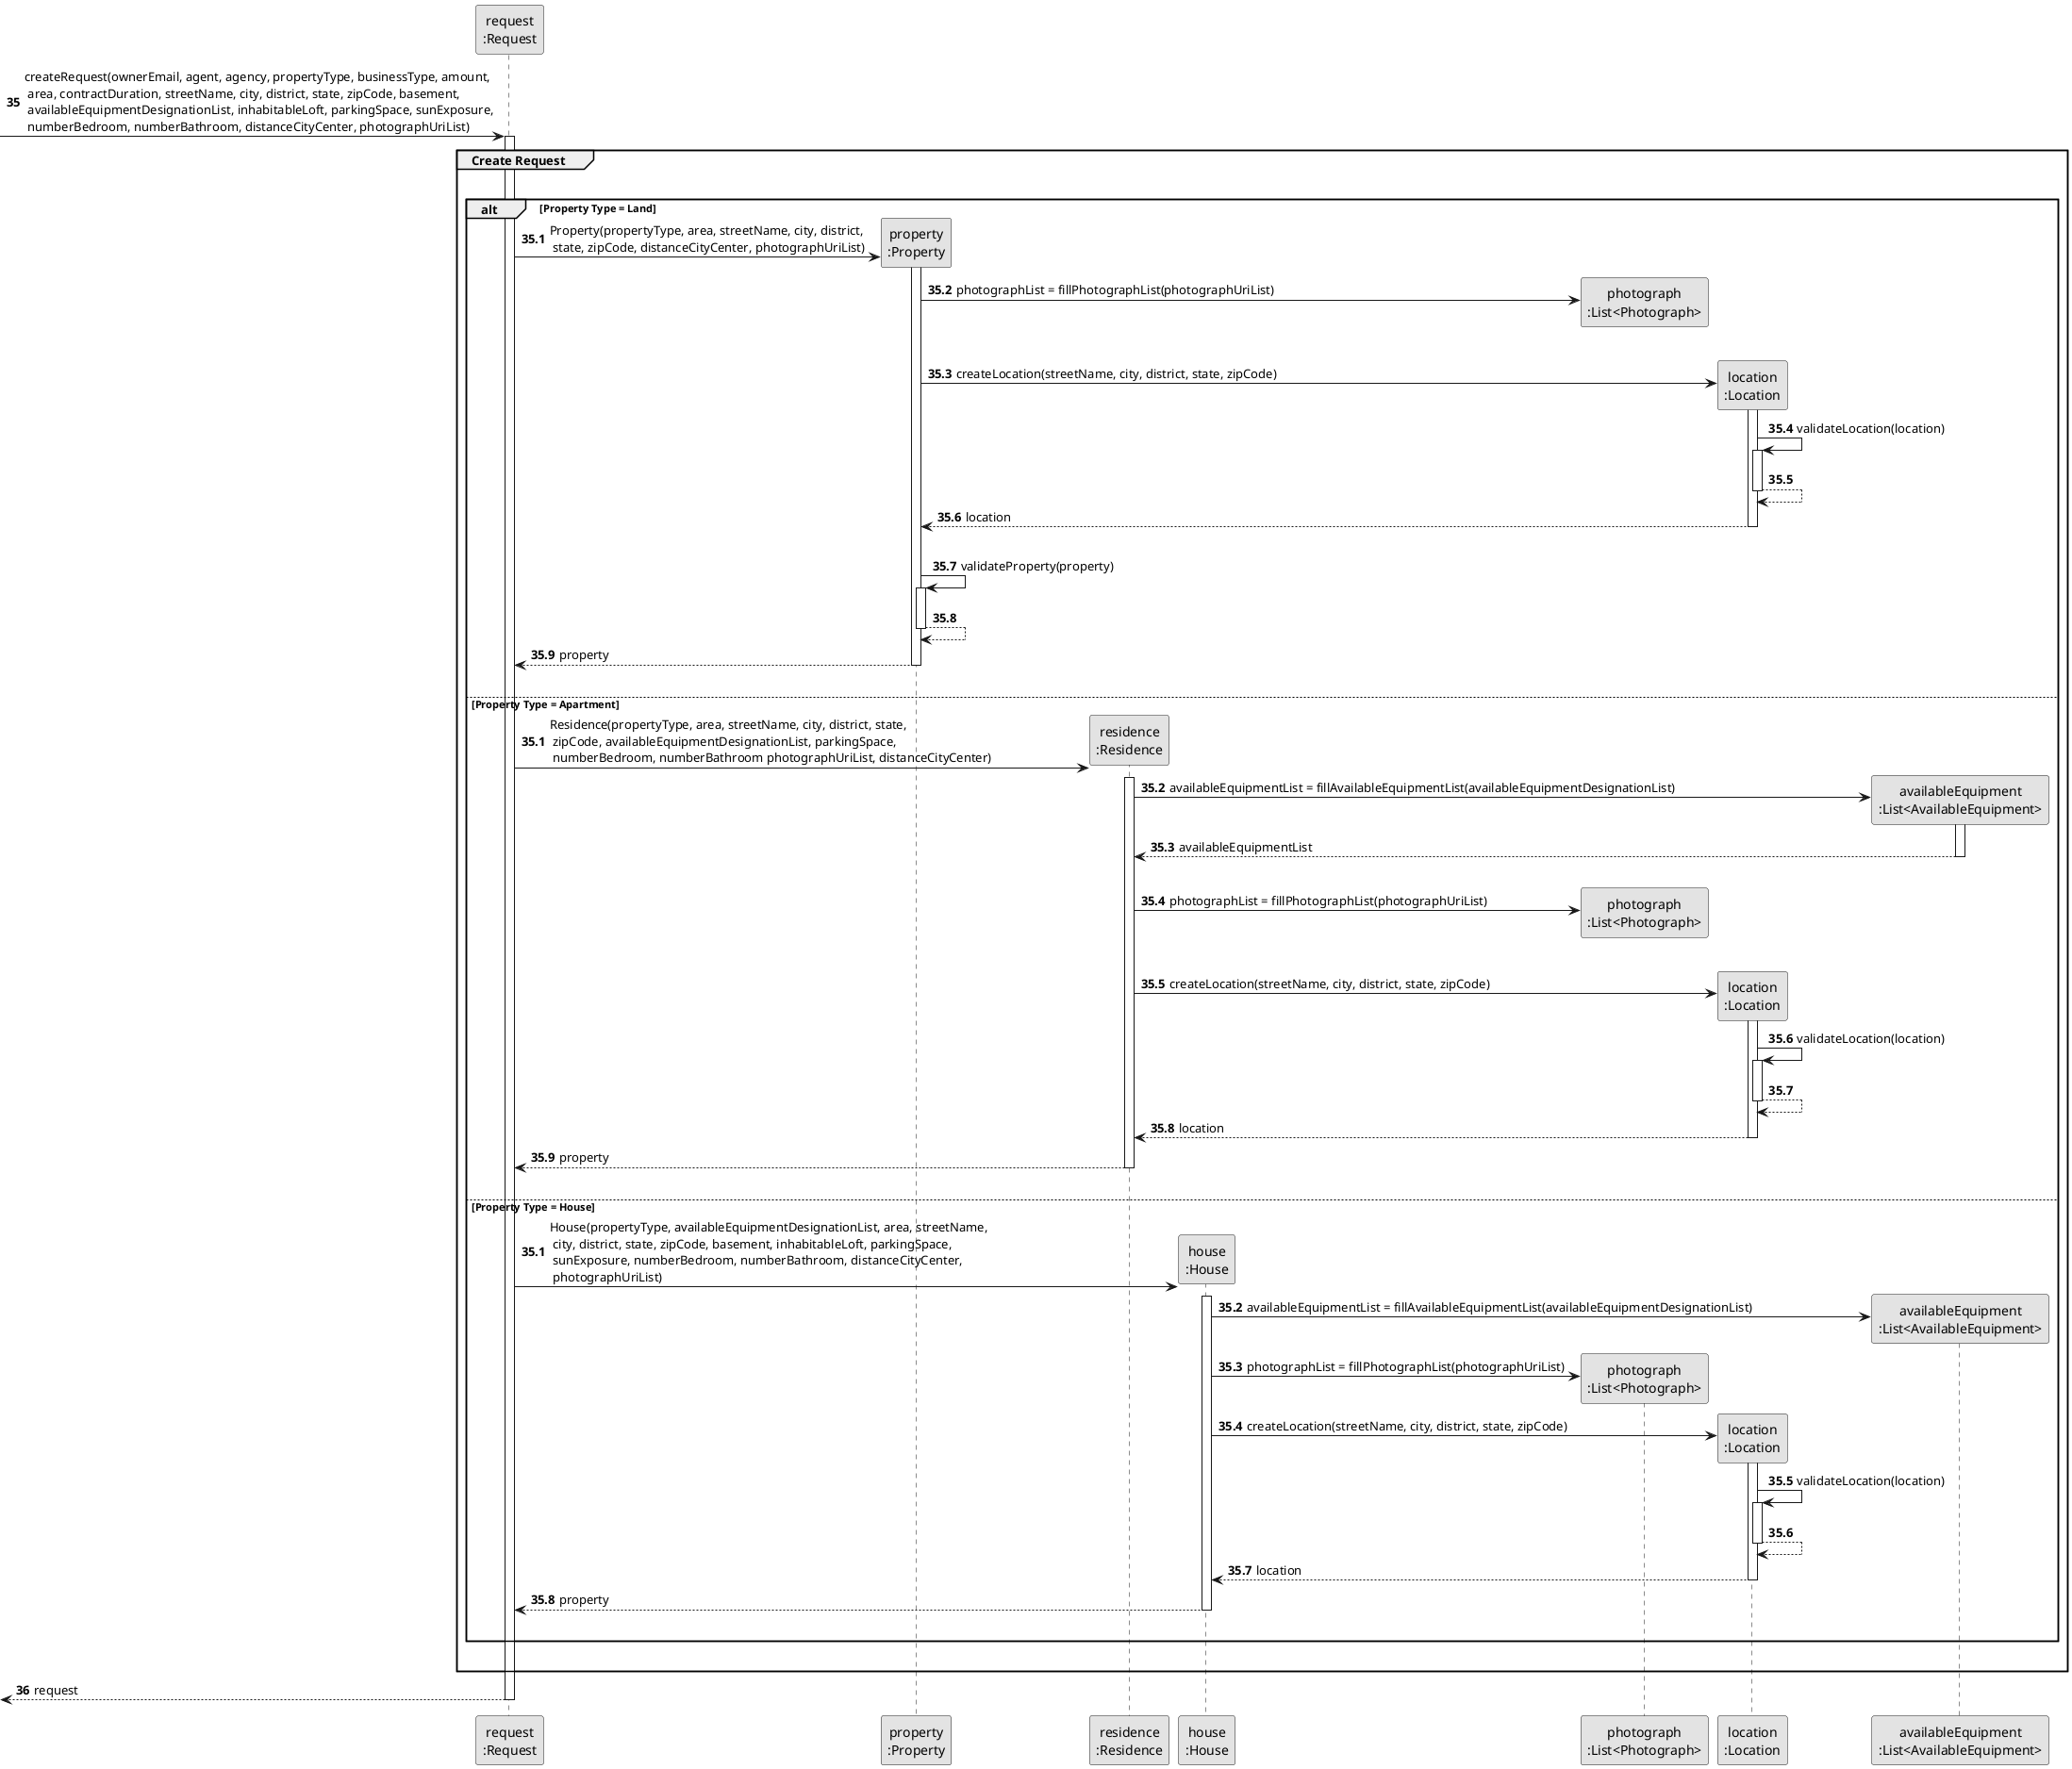 @startuml

skinparam monochrome true
skinparam packageStyle rectangle
skinparam shadowing false

participant "request\n:Request" as REQUEST
participant "property\n:Property" as PROPERTY
participant "residence\n:Residence" as RESIDENCE
participant "house\n:House" as HOUSE
participant "photograph\n:List<Photograph>" as PHOTO
participant "location\n:Location" as LOCATION
participant "availableEquipment\n:List<AvailableEquipment>" as AEQUIP


autonumber 35

         -> REQUEST : createRequest(ownerEmail, agent, agency, propertyType, businessType, amount,\n area, contractDuration, streetName, city, district, state, zipCode, basement,\n availableEquipmentDesignationList, inhabitableLoft, parkingSpace, sunExposure,\n numberBedroom, numberBathroom, distanceCityCenter, photographUriList)
        activate REQUEST

            group Create Request

            |||
                alt Property Type = Land

                autonumber 35.1

                REQUEST -> PROPERTY** : Property(propertyType, area, streetName, city, district,\n state, zipCode, distanceCityCenter, photographUriList)

                    activate PROPERTY

                    PROPERTY -> PHOTO** : photographList = fillPhotographList(photographUriList)


                    |||

                   PROPERTY -> LOCATION** : createLocation(streetName, city, district, state, zipCode)

                   activate LOCATION

                   LOCATION -> LOCATION : validateLocation(location)

                       activate LOCATION

                       LOCATION --> LOCATION

                       deactivate LOCATION

                   LOCATION --> PROPERTY : location

                   deactivate LOCATION

                   |||
                   PROPERTY -> PROPERTY : validateProperty(property)

                        activate PROPERTY

                        PROPERTY --> PROPERTY

                        deactivate PROPERTY

                   PROPERTY --> REQUEST : property

                   deactivate PROPERTY

                |||
                else Property Type = Apartment

                autonumber 35.1

                REQUEST -> RESIDENCE** : Residence(propertyType, area, streetName, city, district, state,\n zipCode, availableEquipmentDesignationList, parkingSpace,\n numberBedroom, numberBathroom photographUriList, distanceCityCenter)

                activate RESIDENCE

                RESIDENCE -> AEQUIP** : availableEquipmentList = fillAvailableEquipmentList(availableEquipmentDesignationList)

                activate AEQUIP

                AEQUIP --> RESIDENCE : availableEquipmentList

                deactivate AEQUIP

                |||
                RESIDENCE -> PHOTO** : photographList = fillPhotographList(photographUriList)

                |||

               RESIDENCE -> LOCATION** : createLocation(streetName, city, district, state, zipCode)

               activate LOCATION

               LOCATION -> LOCATION : validateLocation(location)

                   activate LOCATION

                   LOCATION --> LOCATION

                   deactivate LOCATION

               LOCATION --> RESIDENCE : location

               deactivate LOCATION

                RESIDENCE --> REQUEST : property

               deactivate RESIDENCE

            |||
            else Property Type = House
                autonumber 35.1

               REQUEST -> HOUSE** : House(propertyType, availableEquipmentDesignationList, area, streetName,\n city, district, state, zipCode, basement, inhabitableLoft, parkingSpace,\n sunExposure, numberBedroom, numberBathroom, distanceCityCenter,\n photographUriList)

               activate HOUSE

                HOUSE -> AEQUIP** : availableEquipmentList = fillAvailableEquipmentList(availableEquipmentDesignationList)

                HOUSE -> PHOTO** : photographList = fillPhotographList(photographUriList)

               HOUSE -> LOCATION** : createLocation(streetName, city, district, state, zipCode)
               activate LOCATION

               LOCATION -> LOCATION : validateLocation(location)
                   activate LOCATION

                   LOCATION --> LOCATION
                   deactivate LOCATION

               LOCATION --> HOUSE : location
               deactivate LOCATION

           HOUSE --> REQUEST : property
           deactivate HOUSE
            |||
            end alt

        |||
        end group

        autonumber 36

        <-- REQUEST : request
        deactivate REQUEST
@enduml